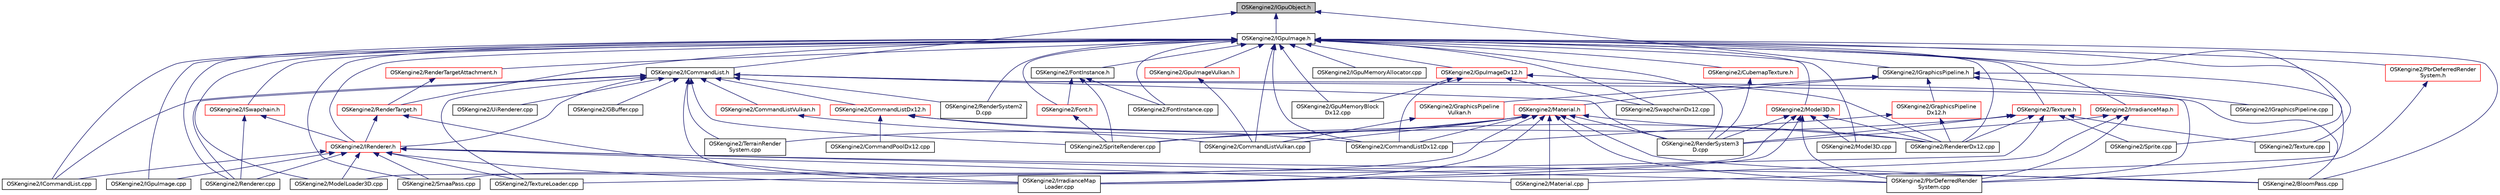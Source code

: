 digraph "OSKengine2/IGpuObject.h"
{
 // LATEX_PDF_SIZE
  edge [fontname="Helvetica",fontsize="10",labelfontname="Helvetica",labelfontsize="10"];
  node [fontname="Helvetica",fontsize="10",shape=record];
  Node1 [label="OSKengine2/IGpuObject.h",height=0.2,width=0.4,color="black", fillcolor="grey75", style="filled", fontcolor="black",tooltip=" "];
  Node1 -> Node2 [dir="back",color="midnightblue",fontsize="10",style="solid",fontname="Helvetica"];
  Node2 [label="OSKengine2/ICommandList.h",height=0.2,width=0.4,color="black", fillcolor="white", style="filled",URL="$_i_command_list_8h.html",tooltip=" "];
  Node2 -> Node3 [dir="back",color="midnightblue",fontsize="10",style="solid",fontname="Helvetica"];
  Node3 [label="OSKengine2/BloomPass.cpp",height=0.2,width=0.4,color="black", fillcolor="white", style="filled",URL="$_bloom_pass_8cpp.html",tooltip=" "];
  Node2 -> Node4 [dir="back",color="midnightblue",fontsize="10",style="solid",fontname="Helvetica"];
  Node4 [label="OSKengine2/CommandListDx12.h",height=0.2,width=0.4,color="red", fillcolor="white", style="filled",URL="$_command_list_dx12_8h.html",tooltip=" "];
  Node4 -> Node5 [dir="back",color="midnightblue",fontsize="10",style="solid",fontname="Helvetica"];
  Node5 [label="OSKengine2/CommandListDx12.cpp",height=0.2,width=0.4,color="black", fillcolor="white", style="filled",URL="$_command_list_dx12_8cpp.html",tooltip=" "];
  Node4 -> Node6 [dir="back",color="midnightblue",fontsize="10",style="solid",fontname="Helvetica"];
  Node6 [label="OSKengine2/CommandPoolDx12.cpp",height=0.2,width=0.4,color="black", fillcolor="white", style="filled",URL="$_command_pool_dx12_8cpp.html",tooltip=" "];
  Node4 -> Node8 [dir="back",color="midnightblue",fontsize="10",style="solid",fontname="Helvetica"];
  Node8 [label="OSKengine2/RendererDx12.cpp",height=0.2,width=0.4,color="black", fillcolor="white", style="filled",URL="$_renderer_dx12_8cpp.html",tooltip=" "];
  Node2 -> Node9 [dir="back",color="midnightblue",fontsize="10",style="solid",fontname="Helvetica"];
  Node9 [label="OSKengine2/CommandListVulkan.h",height=0.2,width=0.4,color="red", fillcolor="white", style="filled",URL="$_command_list_vulkan_8h.html",tooltip=" "];
  Node9 -> Node11 [dir="back",color="midnightblue",fontsize="10",style="solid",fontname="Helvetica"];
  Node11 [label="OSKengine2/CommandListVulkan.cpp",height=0.2,width=0.4,color="black", fillcolor="white", style="filled",URL="$_command_list_vulkan_8cpp.html",tooltip=" "];
  Node2 -> Node17 [dir="back",color="midnightblue",fontsize="10",style="solid",fontname="Helvetica"];
  Node17 [label="OSKengine2/GBuffer.cpp",height=0.2,width=0.4,color="black", fillcolor="white", style="filled",URL="$_g_buffer_8cpp.html",tooltip=" "];
  Node2 -> Node18 [dir="back",color="midnightblue",fontsize="10",style="solid",fontname="Helvetica"];
  Node18 [label="OSKengine2/ICommandList.cpp",height=0.2,width=0.4,color="black", fillcolor="white", style="filled",URL="$_i_command_list_8cpp.html",tooltip=" "];
  Node2 -> Node19 [dir="back",color="midnightblue",fontsize="10",style="solid",fontname="Helvetica"];
  Node19 [label="OSKengine2/IRenderer.h",height=0.2,width=0.4,color="red", fillcolor="white", style="filled",URL="$_i_renderer_8h.html",tooltip=" "];
  Node19 -> Node3 [dir="back",color="midnightblue",fontsize="10",style="solid",fontname="Helvetica"];
  Node19 -> Node18 [dir="back",color="midnightblue",fontsize="10",style="solid",fontname="Helvetica"];
  Node19 -> Node33 [dir="back",color="midnightblue",fontsize="10",style="solid",fontname="Helvetica"];
  Node33 [label="OSKengine2/IGpuImage.cpp",height=0.2,width=0.4,color="black", fillcolor="white", style="filled",URL="$_i_gpu_image_8cpp.html",tooltip=" "];
  Node19 -> Node38 [dir="back",color="midnightblue",fontsize="10",style="solid",fontname="Helvetica"];
  Node38 [label="OSKengine2/IrradianceMap\lLoader.cpp",height=0.2,width=0.4,color="black", fillcolor="white", style="filled",URL="$_irradiance_map_loader_8cpp.html",tooltip=" "];
  Node19 -> Node39 [dir="back",color="midnightblue",fontsize="10",style="solid",fontname="Helvetica"];
  Node39 [label="OSKengine2/Material.cpp",height=0.2,width=0.4,color="black", fillcolor="white", style="filled",URL="$_material_8cpp.html",tooltip=" "];
  Node19 -> Node42 [dir="back",color="midnightblue",fontsize="10",style="solid",fontname="Helvetica"];
  Node42 [label="OSKengine2/ModelLoader3D.cpp",height=0.2,width=0.4,color="black", fillcolor="white", style="filled",URL="$_model_loader3_d_8cpp.html",tooltip=" "];
  Node19 -> Node50 [dir="back",color="midnightblue",fontsize="10",style="solid",fontname="Helvetica"];
  Node50 [label="OSKengine2/PbrDeferredRender\lSystem.cpp",height=0.2,width=0.4,color="black", fillcolor="white", style="filled",URL="$_pbr_deferred_render_system_8cpp.html",tooltip=" "];
  Node19 -> Node53 [dir="back",color="midnightblue",fontsize="10",style="solid",fontname="Helvetica"];
  Node53 [label="OSKengine2/Renderer.cpp",height=0.2,width=0.4,color="black", fillcolor="white", style="filled",URL="$_renderer_8cpp.html",tooltip=" "];
  Node19 -> Node76 [dir="back",color="midnightblue",fontsize="10",style="solid",fontname="Helvetica"];
  Node76 [label="OSKengine2/SmaaPass.cpp",height=0.2,width=0.4,color="black", fillcolor="white", style="filled",URL="$_smaa_pass_8cpp.html",tooltip=" "];
  Node19 -> Node82 [dir="back",color="midnightblue",fontsize="10",style="solid",fontname="Helvetica"];
  Node82 [label="OSKengine2/TextureLoader.cpp",height=0.2,width=0.4,color="black", fillcolor="white", style="filled",URL="$_texture_loader_8cpp.html",tooltip=" "];
  Node2 -> Node38 [dir="back",color="midnightblue",fontsize="10",style="solid",fontname="Helvetica"];
  Node2 -> Node50 [dir="back",color="midnightblue",fontsize="10",style="solid",fontname="Helvetica"];
  Node2 -> Node51 [dir="back",color="midnightblue",fontsize="10",style="solid",fontname="Helvetica"];
  Node51 [label="OSKengine2/RenderSystem2\lD.cpp",height=0.2,width=0.4,color="black", fillcolor="white", style="filled",URL="$_render_system2_d_8cpp.html",tooltip=" "];
  Node2 -> Node52 [dir="back",color="midnightblue",fontsize="10",style="solid",fontname="Helvetica"];
  Node52 [label="OSKengine2/RenderSystem3\lD.cpp",height=0.2,width=0.4,color="black", fillcolor="white", style="filled",URL="$_render_system3_d_8cpp.html",tooltip=" "];
  Node2 -> Node53 [dir="back",color="midnightblue",fontsize="10",style="solid",fontname="Helvetica"];
  Node2 -> Node88 [dir="back",color="midnightblue",fontsize="10",style="solid",fontname="Helvetica"];
  Node88 [label="OSKengine2/SpriteRenderer.cpp",height=0.2,width=0.4,color="black", fillcolor="white", style="filled",URL="$_sprite_renderer_8cpp.html",tooltip=" "];
  Node2 -> Node54 [dir="back",color="midnightblue",fontsize="10",style="solid",fontname="Helvetica"];
  Node54 [label="OSKengine2/TerrainRender\lSystem.cpp",height=0.2,width=0.4,color="black", fillcolor="white", style="filled",URL="$_terrain_render_system_8cpp.html",tooltip=" "];
  Node2 -> Node82 [dir="back",color="midnightblue",fontsize="10",style="solid",fontname="Helvetica"];
  Node2 -> Node89 [dir="back",color="midnightblue",fontsize="10",style="solid",fontname="Helvetica"];
  Node89 [label="OSKengine2/UiRenderer.cpp",height=0.2,width=0.4,color="black", fillcolor="white", style="filled",URL="$_ui_renderer_8cpp.html",tooltip=" "];
  Node1 -> Node90 [dir="back",color="midnightblue",fontsize="10",style="solid",fontname="Helvetica"];
  Node90 [label="OSKengine2/IGpuImage.h",height=0.2,width=0.4,color="black", fillcolor="white", style="filled",URL="$_i_gpu_image_8h.html",tooltip=" "];
  Node90 -> Node3 [dir="back",color="midnightblue",fontsize="10",style="solid",fontname="Helvetica"];
  Node90 -> Node5 [dir="back",color="midnightblue",fontsize="10",style="solid",fontname="Helvetica"];
  Node90 -> Node11 [dir="back",color="midnightblue",fontsize="10",style="solid",fontname="Helvetica"];
  Node90 -> Node91 [dir="back",color="midnightblue",fontsize="10",style="solid",fontname="Helvetica"];
  Node91 [label="OSKengine2/CubemapTexture.h",height=0.2,width=0.4,color="red", fillcolor="white", style="filled",URL="$_cubemap_texture_8h.html",tooltip=" "];
  Node91 -> Node52 [dir="back",color="midnightblue",fontsize="10",style="solid",fontname="Helvetica"];
  Node90 -> Node93 [dir="back",color="midnightblue",fontsize="10",style="solid",fontname="Helvetica"];
  Node93 [label="OSKengine2/Font.h",height=0.2,width=0.4,color="red", fillcolor="white", style="filled",URL="$_font_8h.html",tooltip=" "];
  Node93 -> Node88 [dir="back",color="midnightblue",fontsize="10",style="solid",fontname="Helvetica"];
  Node90 -> Node95 [dir="back",color="midnightblue",fontsize="10",style="solid",fontname="Helvetica"];
  Node95 [label="OSKengine2/FontInstance.cpp",height=0.2,width=0.4,color="black", fillcolor="white", style="filled",URL="$_font_instance_8cpp.html",tooltip=" "];
  Node90 -> Node96 [dir="back",color="midnightblue",fontsize="10",style="solid",fontname="Helvetica"];
  Node96 [label="OSKengine2/FontInstance.h",height=0.2,width=0.4,color="black", fillcolor="white", style="filled",URL="$_font_instance_8h.html",tooltip=" "];
  Node96 -> Node93 [dir="back",color="midnightblue",fontsize="10",style="solid",fontname="Helvetica"];
  Node96 -> Node95 [dir="back",color="midnightblue",fontsize="10",style="solid",fontname="Helvetica"];
  Node96 -> Node88 [dir="back",color="midnightblue",fontsize="10",style="solid",fontname="Helvetica"];
  Node90 -> Node97 [dir="back",color="midnightblue",fontsize="10",style="solid",fontname="Helvetica"];
  Node97 [label="OSKengine2/GpuImageDx12.h",height=0.2,width=0.4,color="red", fillcolor="white", style="filled",URL="$_gpu_image_dx12_8h.html",tooltip=" "];
  Node97 -> Node5 [dir="back",color="midnightblue",fontsize="10",style="solid",fontname="Helvetica"];
  Node97 -> Node59 [dir="back",color="midnightblue",fontsize="10",style="solid",fontname="Helvetica"];
  Node59 [label="OSKengine2/GpuMemoryBlock\lDx12.cpp",height=0.2,width=0.4,color="black", fillcolor="white", style="filled",URL="$_gpu_memory_block_dx12_8cpp.html",tooltip=" "];
  Node97 -> Node8 [dir="back",color="midnightblue",fontsize="10",style="solid",fontname="Helvetica"];
  Node97 -> Node78 [dir="back",color="midnightblue",fontsize="10",style="solid",fontname="Helvetica"];
  Node78 [label="OSKengine2/SwapchainDx12.cpp",height=0.2,width=0.4,color="black", fillcolor="white", style="filled",URL="$_swapchain_dx12_8cpp.html",tooltip=" "];
  Node90 -> Node99 [dir="back",color="midnightblue",fontsize="10",style="solid",fontname="Helvetica"];
  Node99 [label="OSKengine2/GpuImageVulkan.h",height=0.2,width=0.4,color="red", fillcolor="white", style="filled",URL="$_gpu_image_vulkan_8h.html",tooltip=" "];
  Node99 -> Node11 [dir="back",color="midnightblue",fontsize="10",style="solid",fontname="Helvetica"];
  Node90 -> Node59 [dir="back",color="midnightblue",fontsize="10",style="solid",fontname="Helvetica"];
  Node90 -> Node18 [dir="back",color="midnightblue",fontsize="10",style="solid",fontname="Helvetica"];
  Node90 -> Node33 [dir="back",color="midnightblue",fontsize="10",style="solid",fontname="Helvetica"];
  Node90 -> Node62 [dir="back",color="midnightblue",fontsize="10",style="solid",fontname="Helvetica"];
  Node62 [label="OSKengine2/IGpuMemoryAllocator.cpp",height=0.2,width=0.4,color="black", fillcolor="white", style="filled",URL="$_i_gpu_memory_allocator_8cpp.html",tooltip=" "];
  Node90 -> Node19 [dir="back",color="midnightblue",fontsize="10",style="solid",fontname="Helvetica"];
  Node90 -> Node100 [dir="back",color="midnightblue",fontsize="10",style="solid",fontname="Helvetica"];
  Node100 [label="OSKengine2/ISwapchain.h",height=0.2,width=0.4,color="red", fillcolor="white", style="filled",URL="$_i_swapchain_8h.html",tooltip=" "];
  Node100 -> Node19 [dir="back",color="midnightblue",fontsize="10",style="solid",fontname="Helvetica"];
  Node100 -> Node53 [dir="back",color="midnightblue",fontsize="10",style="solid",fontname="Helvetica"];
  Node90 -> Node104 [dir="back",color="midnightblue",fontsize="10",style="solid",fontname="Helvetica"];
  Node104 [label="OSKengine2/IrradianceMap.h",height=0.2,width=0.4,color="red", fillcolor="white", style="filled",URL="$_irradiance_map_8h.html",tooltip=" "];
  Node104 -> Node38 [dir="back",color="midnightblue",fontsize="10",style="solid",fontname="Helvetica"];
  Node104 -> Node50 [dir="back",color="midnightblue",fontsize="10",style="solid",fontname="Helvetica"];
  Node104 -> Node52 [dir="back",color="midnightblue",fontsize="10",style="solid",fontname="Helvetica"];
  Node90 -> Node106 [dir="back",color="midnightblue",fontsize="10",style="solid",fontname="Helvetica"];
  Node106 [label="OSKengine2/Model3D.cpp",height=0.2,width=0.4,color="black", fillcolor="white", style="filled",URL="$_model3_d_8cpp.html",tooltip=" "];
  Node90 -> Node107 [dir="back",color="midnightblue",fontsize="10",style="solid",fontname="Helvetica"];
  Node107 [label="OSKengine2/Model3D.h",height=0.2,width=0.4,color="red", fillcolor="white", style="filled",URL="$_model3_d_8h.html",tooltip=" "];
  Node107 -> Node38 [dir="back",color="midnightblue",fontsize="10",style="solid",fontname="Helvetica"];
  Node107 -> Node106 [dir="back",color="midnightblue",fontsize="10",style="solid",fontname="Helvetica"];
  Node107 -> Node42 [dir="back",color="midnightblue",fontsize="10",style="solid",fontname="Helvetica"];
  Node107 -> Node50 [dir="back",color="midnightblue",fontsize="10",style="solid",fontname="Helvetica"];
  Node107 -> Node52 [dir="back",color="midnightblue",fontsize="10",style="solid",fontname="Helvetica"];
  Node107 -> Node8 [dir="back",color="midnightblue",fontsize="10",style="solid",fontname="Helvetica"];
  Node90 -> Node42 [dir="back",color="midnightblue",fontsize="10",style="solid",fontname="Helvetica"];
  Node90 -> Node114 [dir="back",color="midnightblue",fontsize="10",style="solid",fontname="Helvetica"];
  Node114 [label="OSKengine2/PbrDeferredRender\lSystem.h",height=0.2,width=0.4,color="red", fillcolor="white", style="filled",URL="$_pbr_deferred_render_system_8h.html",tooltip=" "];
  Node114 -> Node50 [dir="back",color="midnightblue",fontsize="10",style="solid",fontname="Helvetica"];
  Node90 -> Node51 [dir="back",color="midnightblue",fontsize="10",style="solid",fontname="Helvetica"];
  Node90 -> Node52 [dir="back",color="midnightblue",fontsize="10",style="solid",fontname="Helvetica"];
  Node90 -> Node115 [dir="back",color="midnightblue",fontsize="10",style="solid",fontname="Helvetica"];
  Node115 [label="OSKengine2/RenderTarget.h",height=0.2,width=0.4,color="red", fillcolor="white", style="filled",URL="$_render_target_8h.html",tooltip=" "];
  Node115 -> Node19 [dir="back",color="midnightblue",fontsize="10",style="solid",fontname="Helvetica"];
  Node115 -> Node38 [dir="back",color="midnightblue",fontsize="10",style="solid",fontname="Helvetica"];
  Node90 -> Node124 [dir="back",color="midnightblue",fontsize="10",style="solid",fontname="Helvetica"];
  Node124 [label="OSKengine2/RenderTargetAttachment.h",height=0.2,width=0.4,color="red", fillcolor="white", style="filled",URL="$_render_target_attachment_8h.html",tooltip=" "];
  Node124 -> Node115 [dir="back",color="midnightblue",fontsize="10",style="solid",fontname="Helvetica"];
  Node90 -> Node53 [dir="back",color="midnightblue",fontsize="10",style="solid",fontname="Helvetica"];
  Node90 -> Node8 [dir="back",color="midnightblue",fontsize="10",style="solid",fontname="Helvetica"];
  Node90 -> Node76 [dir="back",color="midnightblue",fontsize="10",style="solid",fontname="Helvetica"];
  Node90 -> Node131 [dir="back",color="midnightblue",fontsize="10",style="solid",fontname="Helvetica"];
  Node131 [label="OSKengine2/Sprite.cpp",height=0.2,width=0.4,color="black", fillcolor="white", style="filled",URL="$_sprite_8cpp.html",tooltip=" "];
  Node90 -> Node78 [dir="back",color="midnightblue",fontsize="10",style="solid",fontname="Helvetica"];
  Node90 -> Node81 [dir="back",color="midnightblue",fontsize="10",style="solid",fontname="Helvetica"];
  Node81 [label="OSKengine2/Texture.cpp",height=0.2,width=0.4,color="black", fillcolor="white", style="filled",URL="$_texture_8cpp.html",tooltip=" "];
  Node90 -> Node132 [dir="back",color="midnightblue",fontsize="10",style="solid",fontname="Helvetica"];
  Node132 [label="OSKengine2/Texture.h",height=0.2,width=0.4,color="red", fillcolor="white", style="filled",URL="$_texture_8h.html",tooltip=" "];
  Node132 -> Node52 [dir="back",color="midnightblue",fontsize="10",style="solid",fontname="Helvetica"];
  Node132 -> Node8 [dir="back",color="midnightblue",fontsize="10",style="solid",fontname="Helvetica"];
  Node132 -> Node131 [dir="back",color="midnightblue",fontsize="10",style="solid",fontname="Helvetica"];
  Node132 -> Node88 [dir="back",color="midnightblue",fontsize="10",style="solid",fontname="Helvetica"];
  Node132 -> Node81 [dir="back",color="midnightblue",fontsize="10",style="solid",fontname="Helvetica"];
  Node132 -> Node82 [dir="back",color="midnightblue",fontsize="10",style="solid",fontname="Helvetica"];
  Node1 -> Node134 [dir="back",color="midnightblue",fontsize="10",style="solid",fontname="Helvetica"];
  Node134 [label="OSKengine2/IGraphicsPipeline.h",height=0.2,width=0.4,color="black", fillcolor="white", style="filled",URL="$_i_graphics_pipeline_8h.html",tooltip=" "];
  Node134 -> Node135 [dir="back",color="midnightblue",fontsize="10",style="solid",fontname="Helvetica"];
  Node135 [label="OSKengine2/GraphicsPipeline\lDx12.h",height=0.2,width=0.4,color="red", fillcolor="white", style="filled",URL="$_graphics_pipeline_dx12_8h.html",tooltip=" "];
  Node135 -> Node5 [dir="back",color="midnightblue",fontsize="10",style="solid",fontname="Helvetica"];
  Node135 -> Node8 [dir="back",color="midnightblue",fontsize="10",style="solid",fontname="Helvetica"];
  Node134 -> Node136 [dir="back",color="midnightblue",fontsize="10",style="solid",fontname="Helvetica"];
  Node136 [label="OSKengine2/GraphicsPipeline\lVulkan.h",height=0.2,width=0.4,color="red", fillcolor="white", style="filled",URL="$_graphics_pipeline_vulkan_8h.html",tooltip=" "];
  Node136 -> Node11 [dir="back",color="midnightblue",fontsize="10",style="solid",fontname="Helvetica"];
  Node134 -> Node137 [dir="back",color="midnightblue",fontsize="10",style="solid",fontname="Helvetica"];
  Node137 [label="OSKengine2/IGraphicsPipeline.cpp",height=0.2,width=0.4,color="black", fillcolor="white", style="filled",URL="$_i_graphics_pipeline_8cpp.html",tooltip=" "];
  Node134 -> Node39 [dir="back",color="midnightblue",fontsize="10",style="solid",fontname="Helvetica"];
  Node134 -> Node138 [dir="back",color="midnightblue",fontsize="10",style="solid",fontname="Helvetica"];
  Node138 [label="OSKengine2/Material.h",height=0.2,width=0.4,color="red", fillcolor="white", style="filled",URL="$_material_8h.html",tooltip=" "];
  Node138 -> Node3 [dir="back",color="midnightblue",fontsize="10",style="solid",fontname="Helvetica"];
  Node138 -> Node5 [dir="back",color="midnightblue",fontsize="10",style="solid",fontname="Helvetica"];
  Node138 -> Node11 [dir="back",color="midnightblue",fontsize="10",style="solid",fontname="Helvetica"];
  Node138 -> Node38 [dir="back",color="midnightblue",fontsize="10",style="solid",fontname="Helvetica"];
  Node138 -> Node39 [dir="back",color="midnightblue",fontsize="10",style="solid",fontname="Helvetica"];
  Node138 -> Node50 [dir="back",color="midnightblue",fontsize="10",style="solid",fontname="Helvetica"];
  Node138 -> Node52 [dir="back",color="midnightblue",fontsize="10",style="solid",fontname="Helvetica"];
  Node138 -> Node8 [dir="back",color="midnightblue",fontsize="10",style="solid",fontname="Helvetica"];
  Node138 -> Node76 [dir="back",color="midnightblue",fontsize="10",style="solid",fontname="Helvetica"];
  Node138 -> Node88 [dir="back",color="midnightblue",fontsize="10",style="solid",fontname="Helvetica"];
  Node138 -> Node54 [dir="back",color="midnightblue",fontsize="10",style="solid",fontname="Helvetica"];
}
